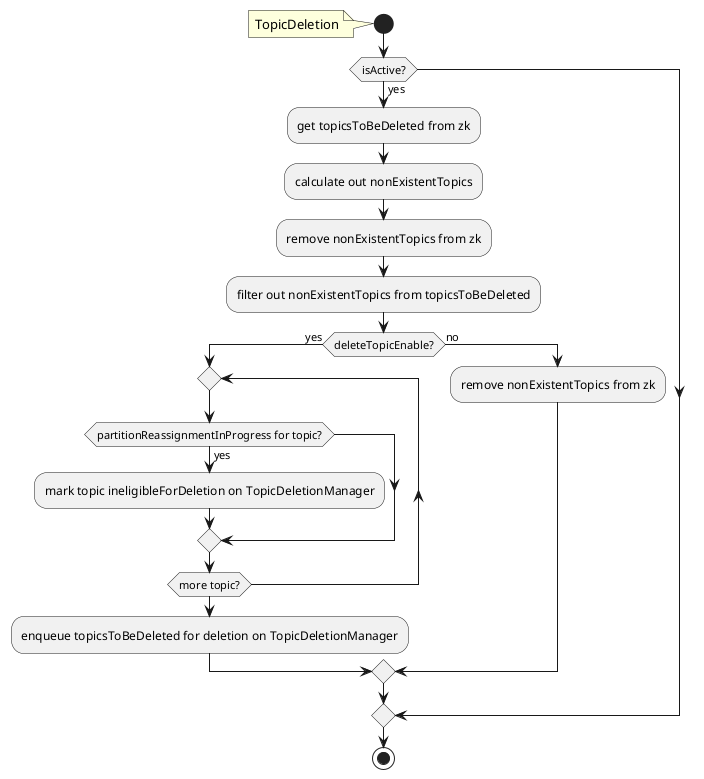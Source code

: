 @startuml
start
note left: TopicDeletion
if (isActive?) then(yes)
	:get topicsToBeDeleted from zk;
	:calculate out nonExistentTopics;
	:remove nonExistentTopics from zk;
	:filter out nonExistentTopics from topicsToBeDeleted;
	if (deleteTopicEnable?) then(yes)
		repeat
			if (partitionReassignmentInProgress for topic?) then(yes)
				:mark topic ineligibleForDeletion on TopicDeletionManager;
			endif
		repeat while (more topic?)
		:enqueue topicsToBeDeleted for deletion on TopicDeletionManager;
	else (no)
		:remove nonExistentTopics from zk;
	endif
endif
stop
@enduml
